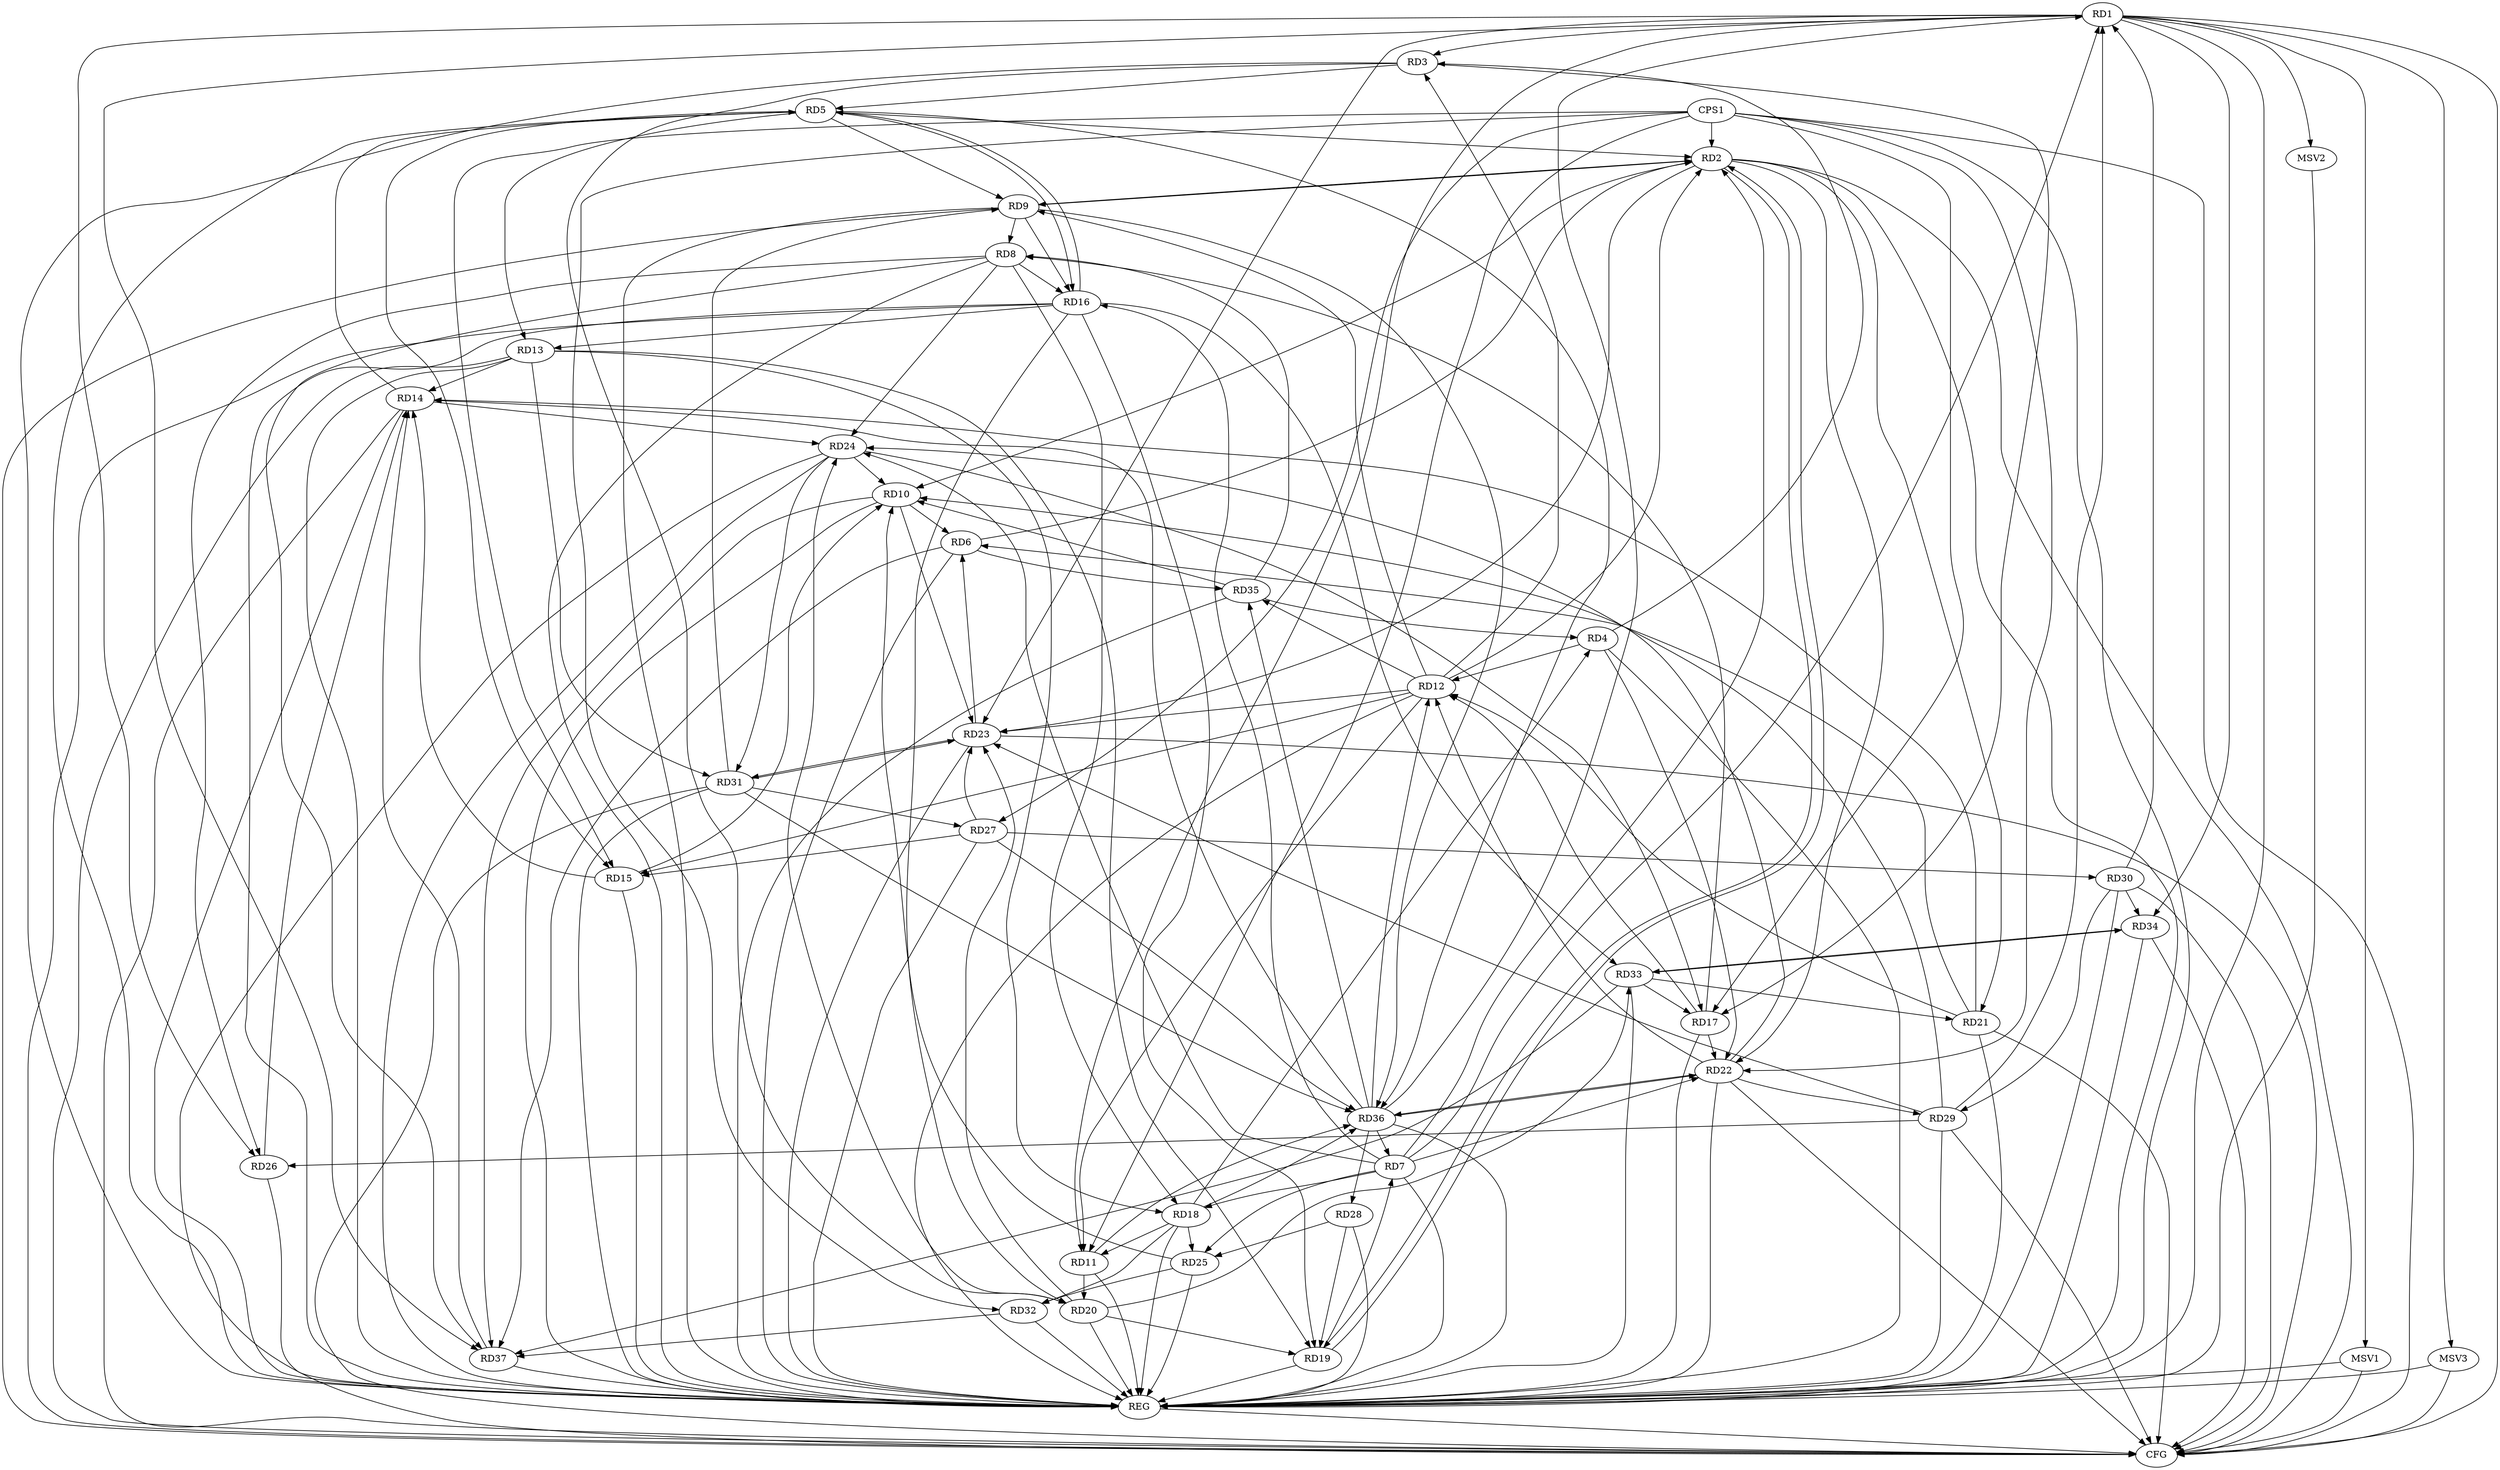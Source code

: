 strict digraph G {
  RD1 [ label="RD1" ];
  RD2 [ label="RD2" ];
  RD3 [ label="RD3" ];
  RD4 [ label="RD4" ];
  RD5 [ label="RD5" ];
  RD6 [ label="RD6" ];
  RD7 [ label="RD7" ];
  RD8 [ label="RD8" ];
  RD9 [ label="RD9" ];
  RD10 [ label="RD10" ];
  RD11 [ label="RD11" ];
  RD12 [ label="RD12" ];
  RD13 [ label="RD13" ];
  RD14 [ label="RD14" ];
  RD15 [ label="RD15" ];
  RD16 [ label="RD16" ];
  RD17 [ label="RD17" ];
  RD18 [ label="RD18" ];
  RD19 [ label="RD19" ];
  RD20 [ label="RD20" ];
  RD21 [ label="RD21" ];
  RD22 [ label="RD22" ];
  RD23 [ label="RD23" ];
  RD24 [ label="RD24" ];
  RD25 [ label="RD25" ];
  RD26 [ label="RD26" ];
  RD27 [ label="RD27" ];
  RD28 [ label="RD28" ];
  RD29 [ label="RD29" ];
  RD30 [ label="RD30" ];
  RD31 [ label="RD31" ];
  RD32 [ label="RD32" ];
  RD33 [ label="RD33" ];
  RD34 [ label="RD34" ];
  RD35 [ label="RD35" ];
  RD36 [ label="RD36" ];
  RD37 [ label="RD37" ];
  CPS1 [ label="CPS1" ];
  REG [ label="REG" ];
  CFG [ label="CFG" ];
  MSV1 [ label="MSV1" ];
  MSV2 [ label="MSV2" ];
  MSV3 [ label="MSV3" ];
  RD1 -> RD3;
  RD7 -> RD1;
  RD1 -> RD11;
  RD1 -> RD23;
  RD1 -> RD26;
  RD29 -> RD1;
  RD30 -> RD1;
  RD1 -> RD34;
  RD36 -> RD1;
  RD1 -> RD37;
  RD5 -> RD2;
  RD6 -> RD2;
  RD7 -> RD2;
  RD2 -> RD9;
  RD9 -> RD2;
  RD2 -> RD10;
  RD12 -> RD2;
  RD2 -> RD19;
  RD19 -> RD2;
  RD2 -> RD21;
  RD2 -> RD22;
  RD2 -> RD23;
  RD4 -> RD3;
  RD3 -> RD5;
  RD12 -> RD3;
  RD3 -> RD17;
  RD3 -> RD20;
  RD4 -> RD12;
  RD18 -> RD4;
  RD4 -> RD22;
  RD35 -> RD4;
  RD5 -> RD9;
  RD5 -> RD13;
  RD14 -> RD5;
  RD5 -> RD15;
  RD5 -> RD16;
  RD16 -> RD5;
  RD5 -> RD36;
  RD10 -> RD6;
  RD21 -> RD6;
  RD23 -> RD6;
  RD6 -> RD35;
  RD6 -> RD37;
  RD7 -> RD16;
  RD7 -> RD18;
  RD19 -> RD7;
  RD7 -> RD22;
  RD7 -> RD24;
  RD7 -> RD25;
  RD36 -> RD7;
  RD9 -> RD8;
  RD8 -> RD16;
  RD17 -> RD8;
  RD8 -> RD18;
  RD8 -> RD24;
  RD8 -> RD26;
  RD35 -> RD8;
  RD8 -> RD37;
  RD12 -> RD9;
  RD9 -> RD16;
  RD31 -> RD9;
  RD9 -> RD36;
  RD15 -> RD10;
  RD10 -> RD23;
  RD24 -> RD10;
  RD25 -> RD10;
  RD29 -> RD10;
  RD35 -> RD10;
  RD10 -> RD37;
  RD12 -> RD11;
  RD18 -> RD11;
  RD11 -> RD20;
  RD11 -> RD36;
  RD12 -> RD15;
  RD17 -> RD12;
  RD21 -> RD12;
  RD22 -> RD12;
  RD12 -> RD23;
  RD12 -> RD35;
  RD36 -> RD12;
  RD13 -> RD14;
  RD16 -> RD13;
  RD13 -> RD18;
  RD13 -> RD19;
  RD13 -> RD31;
  RD15 -> RD14;
  RD21 -> RD14;
  RD14 -> RD24;
  RD26 -> RD14;
  RD36 -> RD14;
  RD37 -> RD14;
  RD27 -> RD15;
  RD16 -> RD19;
  RD16 -> RD20;
  RD16 -> RD33;
  RD17 -> RD22;
  RD24 -> RD17;
  RD33 -> RD17;
  RD18 -> RD25;
  RD18 -> RD32;
  RD18 -> RD36;
  RD20 -> RD19;
  RD28 -> RD19;
  RD20 -> RD23;
  RD20 -> RD24;
  RD20 -> RD33;
  RD33 -> RD21;
  RD22 -> RD24;
  RD22 -> RD29;
  RD22 -> RD36;
  RD36 -> RD22;
  RD27 -> RD23;
  RD29 -> RD23;
  RD23 -> RD31;
  RD31 -> RD23;
  RD24 -> RD31;
  RD28 -> RD25;
  RD25 -> RD32;
  RD29 -> RD26;
  RD27 -> RD30;
  RD31 -> RD27;
  RD27 -> RD36;
  RD36 -> RD28;
  RD30 -> RD29;
  RD30 -> RD34;
  RD31 -> RD36;
  RD32 -> RD37;
  RD33 -> RD34;
  RD34 -> RD33;
  RD33 -> RD37;
  RD36 -> RD35;
  CPS1 -> RD15;
  CPS1 -> RD2;
  CPS1 -> RD32;
  CPS1 -> RD17;
  CPS1 -> RD11;
  CPS1 -> RD22;
  CPS1 -> RD27;
  RD1 -> REG;
  RD2 -> REG;
  RD3 -> REG;
  RD4 -> REG;
  RD5 -> REG;
  RD6 -> REG;
  RD7 -> REG;
  RD8 -> REG;
  RD9 -> REG;
  RD10 -> REG;
  RD11 -> REG;
  RD12 -> REG;
  RD13 -> REG;
  RD14 -> REG;
  RD15 -> REG;
  RD16 -> REG;
  RD17 -> REG;
  RD18 -> REG;
  RD19 -> REG;
  RD20 -> REG;
  RD21 -> REG;
  RD22 -> REG;
  RD23 -> REG;
  RD24 -> REG;
  RD25 -> REG;
  RD26 -> REG;
  RD27 -> REG;
  RD28 -> REG;
  RD29 -> REG;
  RD30 -> REG;
  RD31 -> REG;
  RD32 -> REG;
  RD33 -> REG;
  RD34 -> REG;
  RD35 -> REG;
  RD36 -> REG;
  RD37 -> REG;
  CPS1 -> REG;
  RD9 -> CFG;
  RD16 -> CFG;
  RD29 -> CFG;
  RD1 -> CFG;
  RD34 -> CFG;
  RD30 -> CFG;
  RD23 -> CFG;
  RD22 -> CFG;
  RD13 -> CFG;
  RD24 -> CFG;
  CPS1 -> CFG;
  RD31 -> CFG;
  RD21 -> CFG;
  RD2 -> CFG;
  RD14 -> CFG;
  REG -> CFG;
  RD1 -> MSV1;
  MSV1 -> REG;
  MSV1 -> CFG;
  RD1 -> MSV2;
  MSV2 -> REG;
  RD1 -> MSV3;
  MSV3 -> REG;
  MSV3 -> CFG;
}
